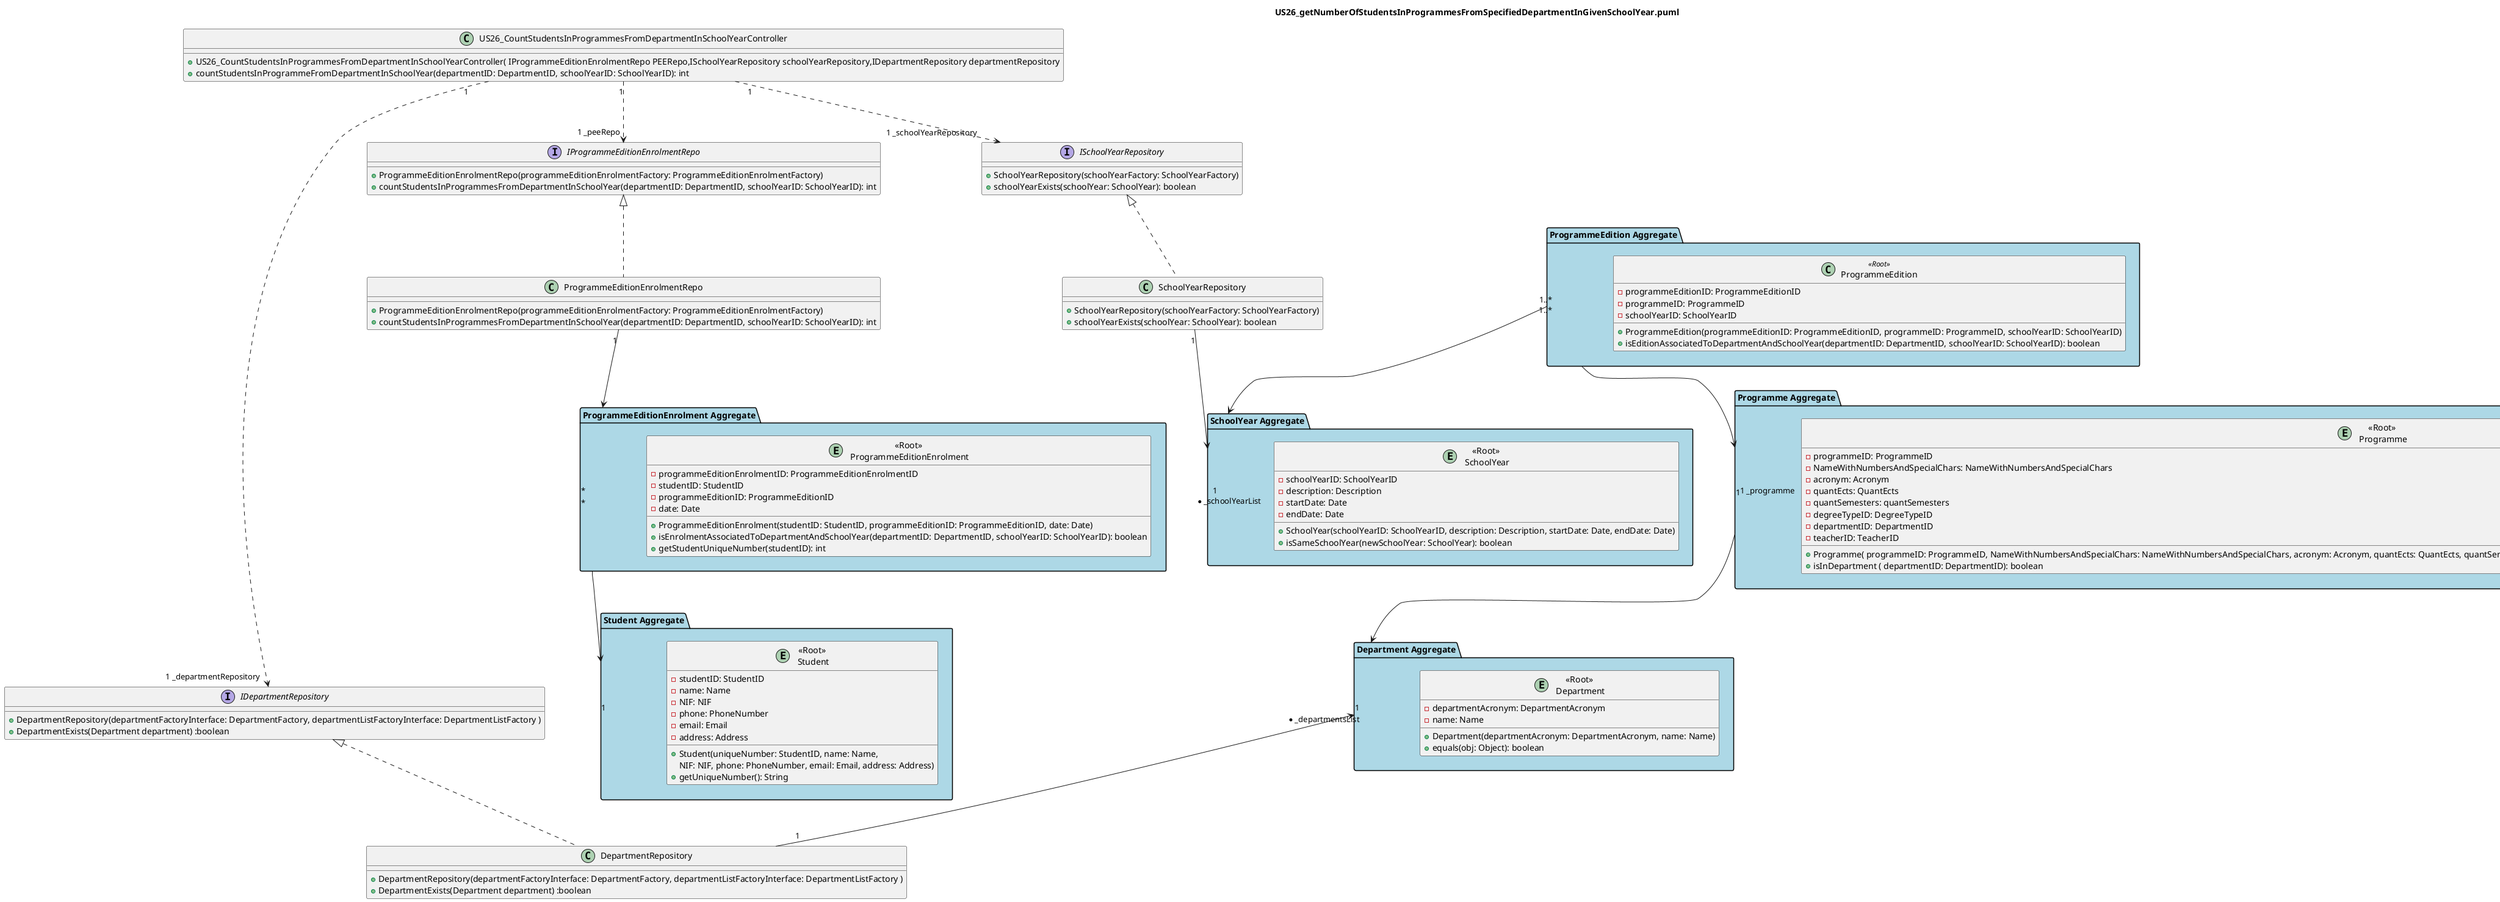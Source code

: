 @startuml

title US26_getNumberOfStudentsInProgrammesFromSpecifiedDepartmentInGivenSchoolYear.puml
top to bottom direction
skinparam ranksep 100
skinparam nodesep 100


class US26_CountStudentsInProgrammesFromDepartmentInSchoolYearController {
    +US26_CountStudentsInProgrammesFromDepartmentInSchoolYearController( IProgrammeEditionEnrolmentRepo PEERepo,ISchoolYearRepository schoolYearRepository,IDepartmentRepository departmentRepository
    +countStudentsInProgrammeFromDepartmentInSchoolYear(departmentID: DepartmentID, schoolYearID: SchoolYearID): int
}

package "Programme Aggregate" #LightBlue{
    entity "<<Root>>\n Programme" {
      -programmeID: ProgrammeID
      -NameWithNumbersAndSpecialChars: NameWithNumbersAndSpecialChars
      -acronym: Acronym
      -quantEcts: QuantEcts
      -quantSemesters: quantSemesters
      -degreeTypeID: DegreeTypeID
      -departmentID: DepartmentID
      -teacherID: TeacherID
    +Programme( programmeID: ProgrammeID, NameWithNumbersAndSpecialChars: NameWithNumbersAndSpecialChars, acronym: Acronym, quantEcts: QuantEcts, quantSemesters: quantSemesters, degreeTypeID: DegreeTypeID, departmentID: DepartmentID, teacherID: TeacherID)
    +isInDepartment ( departmentID: DepartmentID): boolean
    }
}

package "Department Aggregate" #LightBlue {
    entity "<<Root>>\n Department" {
    -departmentAcronym: DepartmentAcronym
    -name: Name
     +Department(departmentAcronym: DepartmentAcronym, name: Name)
     +equals(obj: Object): boolean
    }
}

interface IDepartmentRepository {
    +DepartmentRepository(departmentFactoryInterface: DepartmentFactory, departmentListFactoryInterface: DepartmentListFactory )
    +DepartmentExists(Department department) :boolean
}

class DepartmentRepository {
    +DepartmentRepository(departmentFactoryInterface: DepartmentFactory, departmentListFactoryInterface: DepartmentListFactory )
    +DepartmentExists(Department department) :boolean
}

interface IProgrammeEditionEnrolmentRepo {
     +ProgrammeEditionEnrolmentRepo(programmeEditionEnrolmentFactory: ProgrammeEditionEnrolmentFactory)
     +countStudentsInProgrammesFromDepartmentInSchoolYear(departmentID: DepartmentID, schoolYearID: SchoolYearID): int
}
class ProgrammeEditionEnrolmentRepo {
    +ProgrammeEditionEnrolmentRepo(programmeEditionEnrolmentFactory: ProgrammeEditionEnrolmentFactory)
    +countStudentsInProgrammesFromDepartmentInSchoolYear(departmentID: DepartmentID, schoolYearID: SchoolYearID): int
}



interface ISchoolYearRepository {
    +SchoolYearRepository(schoolYearFactory: SchoolYearFactory)
    +schoolYearExists(schoolYear: SchoolYear): boolean
}

class SchoolYearRepository {
    +SchoolYearRepository(schoolYearFactory: SchoolYearFactory)
    +schoolYearExists(schoolYear: SchoolYear): boolean
}



package "ProgrammeEdition Aggregate" #Lightblue{
     class ProgrammeEdition <<Root>> {
        - programmeEditionID: ProgrammeEditionID
        - programmeID: ProgrammeID
        - schoolYearID: SchoolYearID
         +ProgrammeEdition(programmeEditionID: ProgrammeEditionID, programmeID: ProgrammeID, schoolYearID: SchoolYearID)
         +isEditionAssociatedToDepartmentAndSchoolYear(departmentID: DepartmentID, schoolYearID: SchoolYearID): boolean
     }
 }

package "SchoolYear Aggregate" #LightBlue{
    entity "<<Root>>\n SchoolYear" {
    -schoolYearID: SchoolYearID
    -description: Description
    -startDate: Date
    -endDate: Date
    +SchoolYear(schoolYearID: SchoolYearID, description: Description, startDate: Date, endDate: Date)
    +isSameSchoolYear(newSchoolYear: SchoolYear): boolean
    }
}


package "Student Aggregate" #LightBlue{
    entity "<<Root>>\n Student" {
    -studentID: StudentID
    -name: Name
    -NIF: NIF
    -phone: PhoneNumber
    -email: Email
    -address: Address
    +Student(uniqueNumber: StudentID, name: Name,
    NIF: NIF, phone: PhoneNumber, email: Email, address: Address)
    +getUniqueNumber(): String
    }

}

package "ProgrammeEditionEnrolment Aggregate" #LightBlue {
    entity "<<Root>>\n ProgrammeEditionEnrolment" {
     -programmeEditionEnrolmentID: ProgrammeEditionEnrolmentID
     -studentID: StudentID
     -programmeEditionID: ProgrammeEditionID
     -date: Date
     +ProgrammeEditionEnrolment(studentID: StudentID, programmeEditionID: ProgrammeEditionID, date: Date)
        +isEnrolmentAssociatedToDepartmentAndSchoolYear(departmentID: DepartmentID, schoolYearID: SchoolYearID): boolean
        +getStudentUniqueNumber(studentID): int
    }
}

"ProgrammeEdition Aggregate" "1..*" --> "1" "SchoolYear Aggregate"
"ProgrammeEdition Aggregate" "1..*" --> "1 _programme" "Programme Aggregate"
"Programme Aggregate" "1" --> "1" "Department Aggregate"
"ProgrammeEditionEnrolment Aggregate" "*" --> "1" "Student Aggregate"
"ProgrammeEditionEnrolment Aggregate" "*" <-u- "1" "ProgrammeEditionEnrolmentRepo"
"Department Aggregate" "* _departmentsList" <-- "1" DepartmentRepository
IDepartmentRepository <|.. DepartmentRepository
US26_CountStudentsInProgrammesFromDepartmentInSchoolYearController "1" ..> "1 _departmentRepository" "IDepartmentRepository"
US26_CountStudentsInProgrammesFromDepartmentInSchoolYearController "1" ..> "1 _schoolYearRepository"  "ISchoolYearRepository"
US26_CountStudentsInProgrammesFromDepartmentInSchoolYearController "1" ..> "1 _peeRepo" "IProgrammeEditionEnrolmentRepo"
IProgrammeEditionEnrolmentRepo <|.. ProgrammeEditionEnrolmentRepo
ISchoolYearRepository <|.. SchoolYearRepository
SchoolYearRepository "1" --> "* _schoolYearList" "SchoolYear Aggregate"




@enduml
